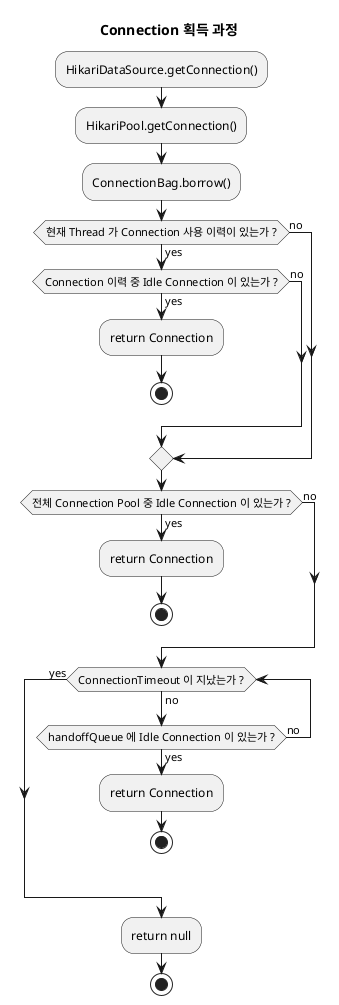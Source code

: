 @startuml

title Connection 획득 과정

:HikariDataSource.getConnection();
:HikariPool.getConnection();
:ConnectionBag.borrow();
if(현재 Thread 가 Connection 사용 이력이 있는가 ?) then (yes)
	if(Connection 이력 중 Idle Connection 이 있는가 ?) then (yes)
		:return Connection;
		stop
	else (no)
	endif
else (no)
endif
if(전체 Connection Pool 중 Idle Connection 이 있는가 ?) then (yes)
	:return Connection;
	stop
else (no)
endif
while (ConnectionTimeout 이 지났는가 ?) is (no)
if(handoffQueue 에 Idle Connection 이 있는가 ?) then (yes)
	:return Connection;
	stop
else (no)
endif
endwhile (yes)
:return null;
stop



@enduml